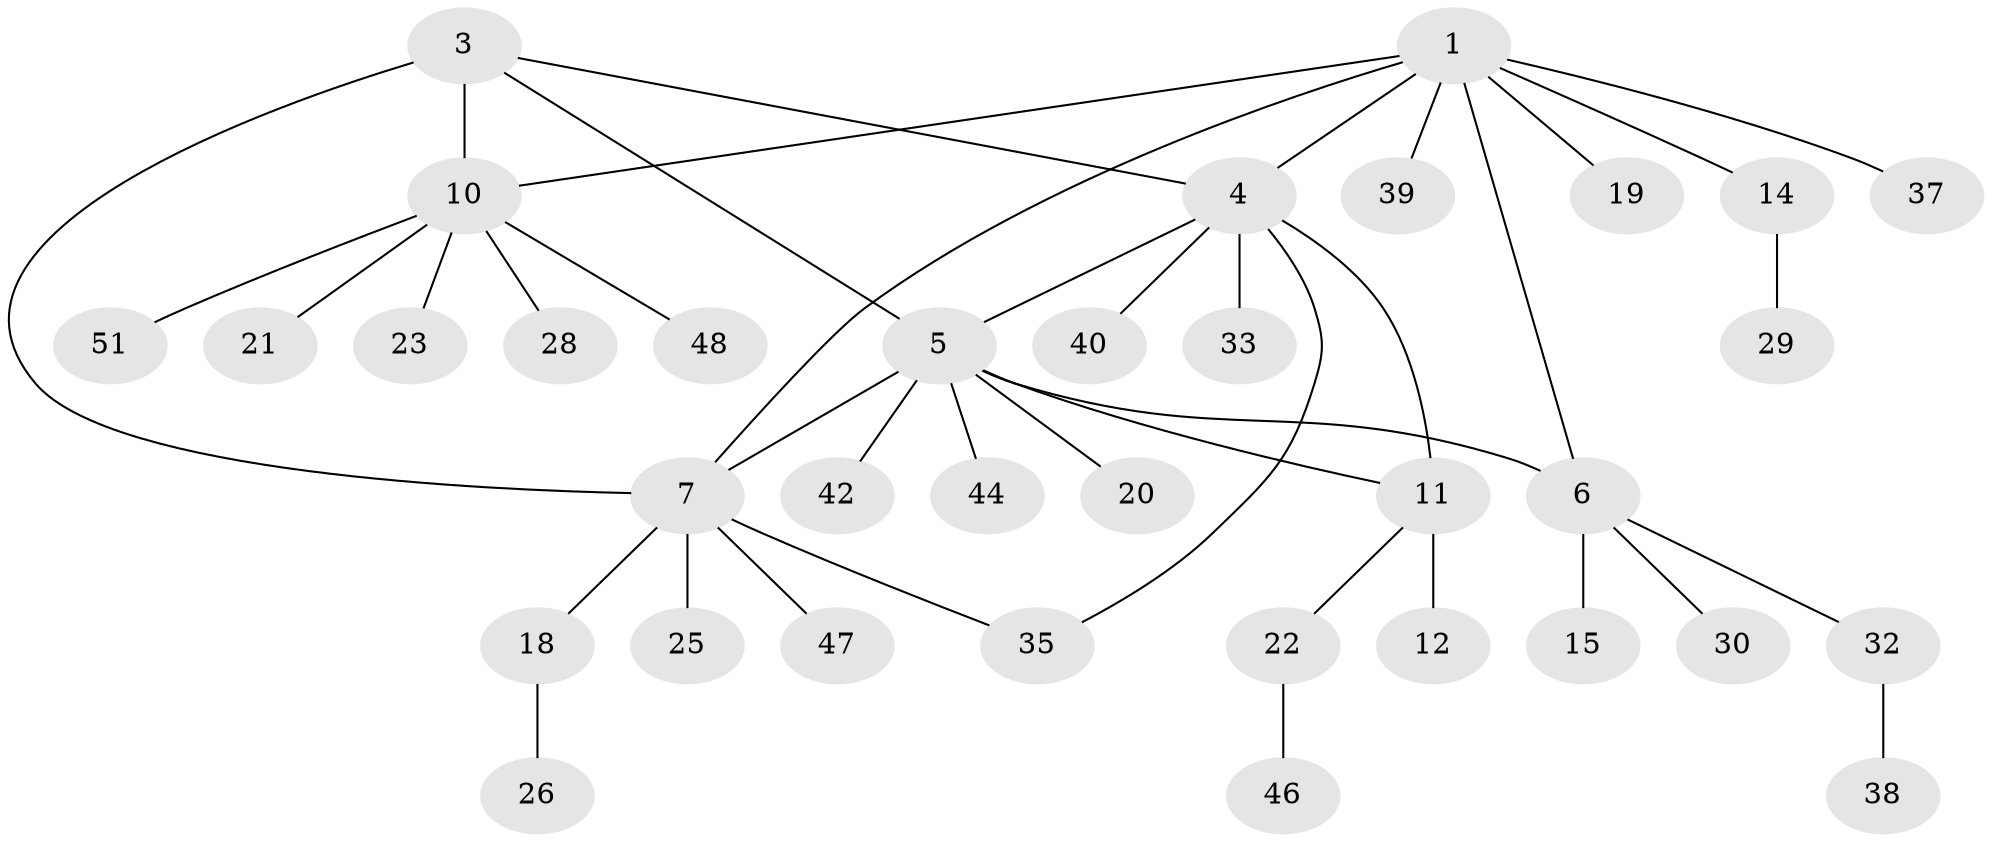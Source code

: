 // original degree distribution, {3: 0.11764705882352941, 7: 0.0196078431372549, 8: 0.0196078431372549, 9: 0.0196078431372549, 6: 0.0196078431372549, 5: 0.058823529411764705, 4: 0.058823529411764705, 1: 0.5686274509803921, 2: 0.11764705882352941}
// Generated by graph-tools (version 1.1) at 2025/11/02/27/25 16:11:33]
// undirected, 35 vertices, 41 edges
graph export_dot {
graph [start="1"]
  node [color=gray90,style=filled];
  1 [super="+2"];
  3 [super="+9"];
  4 [super="+31"];
  5 [super="+16"];
  6 [super="+34"];
  7 [super="+8"];
  10 [super="+13"];
  11 [super="+17"];
  12;
  14 [super="+36"];
  15;
  18 [super="+27"];
  19 [super="+43"];
  20;
  21;
  22 [super="+24"];
  23;
  25;
  26 [super="+41"];
  28 [super="+50"];
  29;
  30;
  32 [super="+45"];
  33;
  35 [super="+49"];
  37;
  38;
  39;
  40;
  42;
  44;
  46;
  47;
  48;
  51;
  1 -- 14;
  1 -- 19;
  1 -- 4;
  1 -- 37;
  1 -- 6;
  1 -- 39;
  1 -- 10;
  1 -- 7;
  3 -- 4;
  3 -- 7 [weight=2];
  3 -- 10;
  3 -- 5;
  4 -- 5;
  4 -- 11;
  4 -- 33;
  4 -- 35;
  4 -- 40;
  5 -- 6;
  5 -- 20;
  5 -- 42;
  5 -- 44;
  5 -- 11;
  5 -- 7;
  6 -- 15;
  6 -- 30;
  6 -- 32;
  7 -- 18;
  7 -- 25;
  7 -- 47;
  7 -- 35;
  10 -- 48;
  10 -- 51;
  10 -- 28;
  10 -- 21;
  10 -- 23;
  11 -- 12;
  11 -- 22;
  14 -- 29;
  18 -- 26;
  22 -- 46;
  32 -- 38;
}

